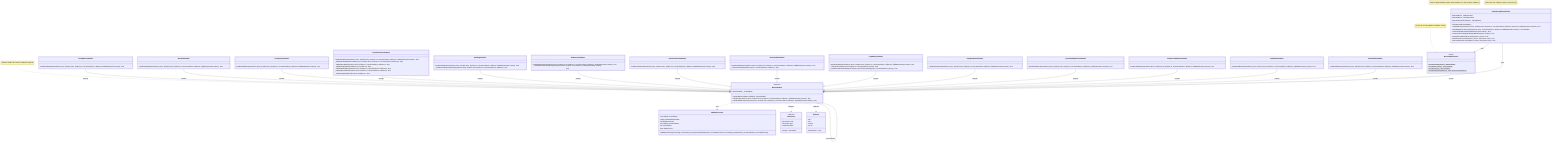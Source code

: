classDiagram
    note "Chain of Responsibility Pattern Implementation for Chess Move Validation"
    
    %% Context Class for FIDE Rules
    class FIDERuleContext {
        +List~String~ moveHistory
        +String lastDoubleMovePawn
        +int fiftyMoveCounter
        +List~String~ positionHistory
        +int moveNumber
        +bool isWhitesTurn
        +FIDERuleContext(List~String~ moveHistory, String lastDoubleMovePawn, int fiftyMoveCounter, List~String~ positionHistory, int moveNumber, bool isWhitesTurn)
    }
    
    %% Abstract Handler
    class MoveValidator {
        <<abstract>>
        #MoveValidator _nextValidator
        +setNext(MoveValidator validator) MoveValidator
        +validate(ChessPiece piece, Position from, Position to, List~ChessPiece~ allPieces, FIDERuleContext context) bool
        +handleValidation(ChessPiece piece, Position from, Position to, List~ChessPiece~ allPieces, FIDERuleContext context) bool*
    }
    
    %% Concrete Handlers - Basic Validators
    class ActualMoveValidator {
        +handleValidation(ChessPiece piece, Position from, Position to, List~ChessPiece~ allPieces, FIDERuleContext context) bool
    }
    
    class BoundsValidator {
        +handleValidation(ChessPiece piece, Position from, Position to, List~ChessPiece~ allPieces, FIDERuleContext context) bool
    }
    
    class OccupancyValidator {
        +handleValidation(ChessPiece piece, Position from, Position to, List~ChessPiece~ allPieces, FIDERuleContext context) bool
    }
    
    class PieceMovementValidator {
        +handleValidation(ChessPiece piece, Position from, Position to, List~ChessPiece~ allPieces, FIDERuleContext context) bool
        -_validatePawnMove(ChessPiece piece, Position from, Position to, List~ChessPiece~ allPieces) bool
        -_validateRookMove(Position from, Position to, List~ChessPiece~ allPieces) bool
        -_validateKnightMove(Position from, Position to) bool
        -_validateBishopMove(Position from, Position to, List~ChessPiece~ allPieces) bool
        -_validateQueenMove(Position from, Position to, List~ChessPiece~ allPieces) bool
        -_validateKingMove(Position from, Position to) bool
    }
    
    %% Concrete Handlers - Special Move Validators
    class CastlingValidator {
        +handleValidation(ChessPiece piece, Position from, Position to, List~ChessPiece~ allPieces, FIDERuleContext context) bool
        -_validateCastlingConditions(ChessPiece king, Position from, Position to, List~ChessPiece~ allPieces) bool
    }
    
    class EnPassantValidator {
        +handleValidation(ChessPiece piece, Position from, Position to, List~ChessPiece~ allPieces, FIDERuleContext context) bool
        -_validateEnPassantCapture(ChessPiece pawn, Position from, Position to, FIDERuleContext context) bool
    }
    
    class PawnPromotionValidator {
        +handleValidation(ChessPiece piece, Position from, Position to, List~ChessPiece~ allPieces, FIDERuleContext context) bool
    }
    
    %% Concrete Handlers - Safety Validators
    class AbsolutePinValidator {
        +handleValidation(ChessPiece piece, Position from, Position to, List~ChessPiece~ allPieces, FIDERuleContext context) bool
        -_isPiecePinned(ChessPiece piece, List~ChessPiece~ allPieces) bool
    }
    
    class KingSafetyValidator {
        +handleValidation(ChessPiece piece, Position from, Position to, List~ChessPiece~ allPieces, FIDERuleContext context) bool
        -_isKingInCheck(PieceColor kingColor, List~ChessPiece~ pieces) bool
        -_isSquareUnderAttack(Position square, PieceColor attackingColor, List~ChessPiece~ pieces) bool
    }
    
    %% Concrete Handlers - FIDE Rule Validators
    class FiftyMoveRuleValidator {
        +handleValidation(ChessPiece piece, Position from, Position to, List~ChessPiece~ allPieces, FIDERuleContext context) bool
    }
    
    class ThreefoldRepetitionValidator {
        +handleValidation(ChessPiece piece, Position from, Position to, List~ChessPiece~ allPieces, FIDERuleContext context) bool
    }
    
    class InsufficientMaterialValidator {
        +handleValidation(ChessPiece piece, Position from, Position to, List~ChessPiece~ allPieces, FIDERuleContext context) bool
    }
    
    class StalemateValidator {
        +handleValidation(ChessPiece piece, Position from, Position to, List~ChessPiece~ allPieces, FIDERuleContext context) bool
    }
    
    class CheckmateValidator {
        +handleValidation(ChessPiece piece, Position from, Position to, List~ChessPiece~ allPieces, FIDERuleContext context) bool
    }
    
    %% Chain Factory
    class MoveValidatorChain {
        <<utility>>
        +createCompleteChain() MoveValidator$
        +createBasicChain() MoveValidator$
        +createAIChain() MoveValidator$
        +createFideRuleValidators() Map~String,MoveValidator~$
    }
    
    %% Client/Wrapper Class
    class GameRoomMoveValidator {
        -MoveValidator _validatorChain
        -MoveValidator _aiValidatorChain
        -Map~String,MoveValidator~ _fideValidators
        +GameRoomMoveValidator()
        +validateMove(ChessPiece piece, Position from, Position to, List~ChessPiece~ allPieces, bool isAI, FIDERuleContext context) bool
        +getValidMovesForPiece(ChessPiece piece, List~ChessPiece~ allPieces, FIDERuleContext context) List~Position~
        +canClaimFiftyMoveRule(FIDERuleContext context) bool
        +canClaimThreefoldRepetition(FIDERuleContext context) bool
        +isInsufficientMaterial(List~ChessPiece~ pieces) bool
        +isStalemate(List~ChessPiece~ pieces, PieceColor color) bool
        +isCheckmate(List~ChessPiece~ pieces, PieceColor color) bool
    }
    
    %% Supporting Model Classes
    class ChessPiece {
        <<abstract>>
        +PieceColor color
        +PieceType type
        +Position position
        +clone() ChessPiece*
    }
    
    class Position {
        +int x
        +int y
        +Position(int x, int y)
        +row int
        +col int
    }
    
    %% Chain of Responsibility Relationships
    ActualMoveValidator --|> MoveValidator : extends
    BoundsValidator --|> MoveValidator : extends
    OccupancyValidator --|> MoveValidator : extends
    PieceMovementValidator --|> MoveValidator : extends
    CastlingValidator --|> MoveValidator : extends
    EnPassantValidator --|> MoveValidator : extends
    PawnPromotionValidator --|> MoveValidator : extends
    AbsolutePinValidator --|> MoveValidator : extends
    KingSafetyValidator --|> MoveValidator : extends
    FiftyMoveRuleValidator --|> MoveValidator : extends
    ThreefoldRepetitionValidator --|> MoveValidator : extends
    InsufficientMaterialValidator --|> MoveValidator : extends
    StalemateValidator --|> MoveValidator : extends
    CheckmateValidator --|> MoveValidator : extends
    
    %% Chain Linkage (Self-referential)
    MoveValidator o-- MoveValidator : _nextValidator
    
    %% Factory and Client Relationships
    MoveValidatorChain ..> MoveValidator : creates
    GameRoomMoveValidator --> MoveValidator : uses
    GameRoomMoveValidator --> MoveValidatorChain : uses
    
    %% Context Usage
    MoveValidator ..> FIDERuleContext : uses
    MoveValidator ..> ChessPiece : validates
    MoveValidator ..> Position : validates
    
    %% Chain Flow Notes
    note for MoveValidator "Abstract handler that chains validation requests"
    note for MoveValidatorChain "Factory for creating different validator chains"
    note for GameRoomMoveValidator "Client that uses validator chains for game logic"